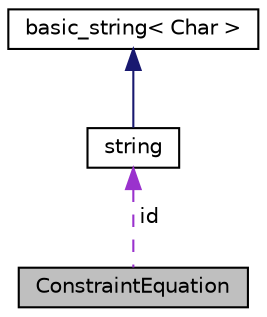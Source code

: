 digraph "ConstraintEquation"
{
 // INTERACTIVE_SVG=YES
 // LATEX_PDF_SIZE
  bgcolor="transparent";
  edge [fontname="Helvetica",fontsize="10",labelfontname="Helvetica",labelfontsize="10"];
  node [fontname="Helvetica",fontsize="10",shape=record];
  Node1 [label="ConstraintEquation",height=0.2,width=0.4,color="black", fillcolor="grey75", style="filled", fontcolor="black",tooltip="Used to define equation constraints in a chemical equilibrium problem."];
  Node2 -> Node1 [dir="back",color="darkorchid3",fontsize="10",style="dashed",label=" id" ,fontname="Helvetica"];
  Node2 [label="string",height=0.2,width=0.4,color="black",tooltip=" "];
  Node3 -> Node2 [dir="back",color="midnightblue",fontsize="10",style="solid",fontname="Helvetica"];
  Node3 [label="basic_string\< Char \>",height=0.2,width=0.4,color="black",tooltip=" "];
}
